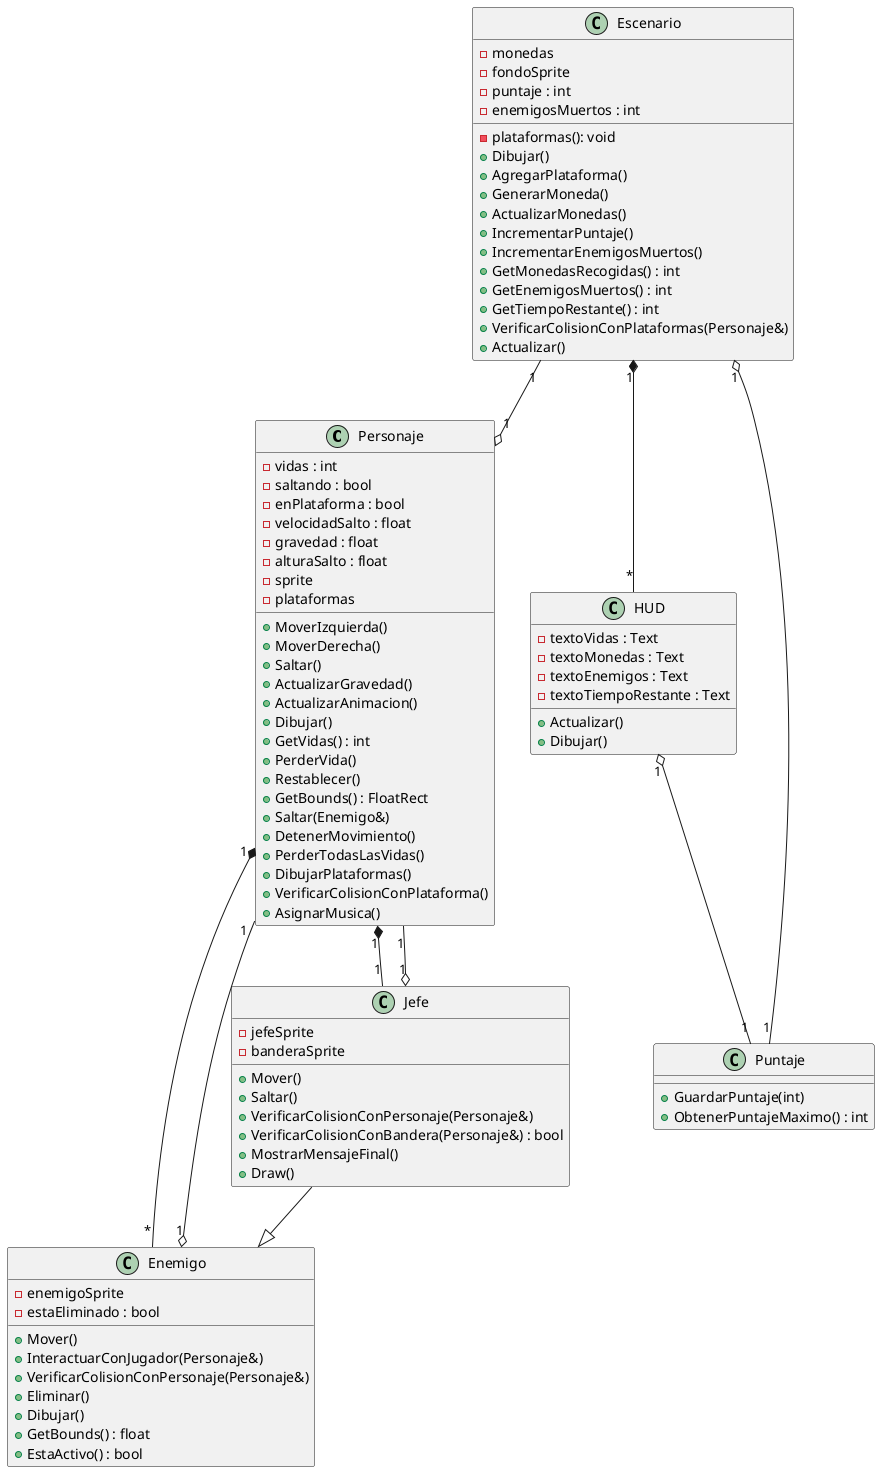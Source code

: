 @startuml

class Personaje {
    - vidas : int
    - saltando : bool
    - enPlataforma : bool
    - velocidadSalto : float
    - gravedad : float
    - alturaSalto : float
    - sprite 
    - plataformas 

    + MoverIzquierda()
    + MoverDerecha()
    + Saltar()
    + ActualizarGravedad()
    + ActualizarAnimacion()
    + Dibujar()
    + GetVidas() : int
    + PerderVida()
    + Restablecer()
    + GetBounds() : FloatRect
    + Saltar(Enemigo&)
    + DetenerMovimiento()
    + PerderTodasLasVidas()
    + DibujarPlataformas()
    + VerificarColisionConPlataforma()
    + AsignarMusica()
}

class Enemigo {
    - enemigoSprite 
    - estaEliminado : bool

    + Mover()
    + InteractuarConJugador(Personaje&)
    + VerificarColisionConPersonaje(Personaje&)
    + Eliminar()
    + Dibujar()
    + GetBounds() : float
    + EstaActivo() : bool
}

class Jefe {
    - jefeSprite 
    - banderaSprite

    + Mover()
    + Saltar()
    + VerificarColisionConPersonaje(Personaje&)
    + VerificarColisionConBandera(Personaje&) : bool
    + MostrarMensajeFinal()
    + Draw()
}

class Escenario {
    - plataformas(): void 
    - monedas 
    - fondoSprite
    - puntaje : int
    - enemigosMuertos : int

    + Dibujar()
    + AgregarPlataforma()
    + GenerarMoneda()
    + ActualizarMonedas()
    + IncrementarPuntaje()
    + IncrementarEnemigosMuertos()
    + GetMonedasRecogidas() : int
    + GetEnemigosMuertos() : int
    + GetTiempoRestante() : int
    + VerificarColisionConPlataformas(Personaje&)
    + Actualizar()
}

class HUD {
    - textoVidas : Text
    - textoMonedas : Text
    - textoEnemigos : Text
    - textoTiempoRestante : Text

    + Actualizar()
    + Dibujar()
}

class Puntaje {
    + GuardarPuntaje(int)
    + ObtenerPuntajeMaximo() : int
}

Jefe --|> Enemigo
Personaje "1" *-- "*" Enemigo 
Personaje "1" *-- "1" Jefe 
Escenario "1" --o "1" Personaje 
Escenario "1" *-- "*" HUD 
Escenario "1" o-- "1" Puntaje
HUD "1" o-- "1" Puntaje
Enemigo "1" o-- "1" Personaje
Jefe "1" o-- "1" Personaje

@enduml